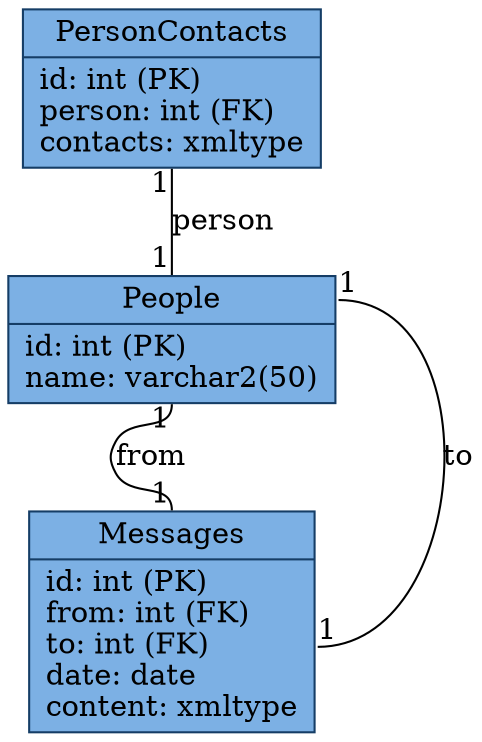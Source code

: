 digraph messages_relational {
  node [style=filled, fillcolor="#7cb0e4", color="#153d66"]

  node [shape=record]; { node[label = "{<name>PersonContacts|<columns>id: int (PK)\lperson: int (FK)\lcontacts: xmltype\l}"] person_contacts_table };
  node [shape=record]; { node[label = "{<name>People|<columns>id: int (PK)\lname: varchar2(50)\l}"] people_table };
  node [shape=record]; { node[label = "{<name>Messages|<columns>id: int (PK)\lfrom: int (FK)\lto: int (FK)\ldate: date\lcontent: xmltype\l}"] messages_table };

  edge[arrowhead=none];
  person_contacts_table:columns -> people_table:name [headlabel="1", taillabel="1", label="person"];
  people_table:columns -> messages_table:name [headlabel="1", taillabel="1", label="from"];
  people_table:name -> messages_table:columns [headlabel="1", taillabel="1", label="to"];
}

